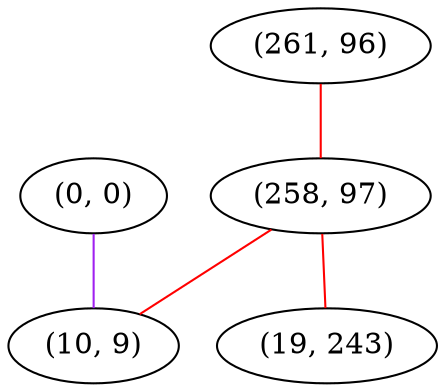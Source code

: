 graph "" {
"(261, 96)";
"(0, 0)";
"(258, 97)";
"(10, 9)";
"(19, 243)";
"(261, 96)" -- "(258, 97)"  [color=red, key=0, weight=1];
"(0, 0)" -- "(10, 9)"  [color=purple, key=0, weight=4];
"(258, 97)" -- "(19, 243)"  [color=red, key=0, weight=1];
"(258, 97)" -- "(10, 9)"  [color=red, key=0, weight=1];
}
